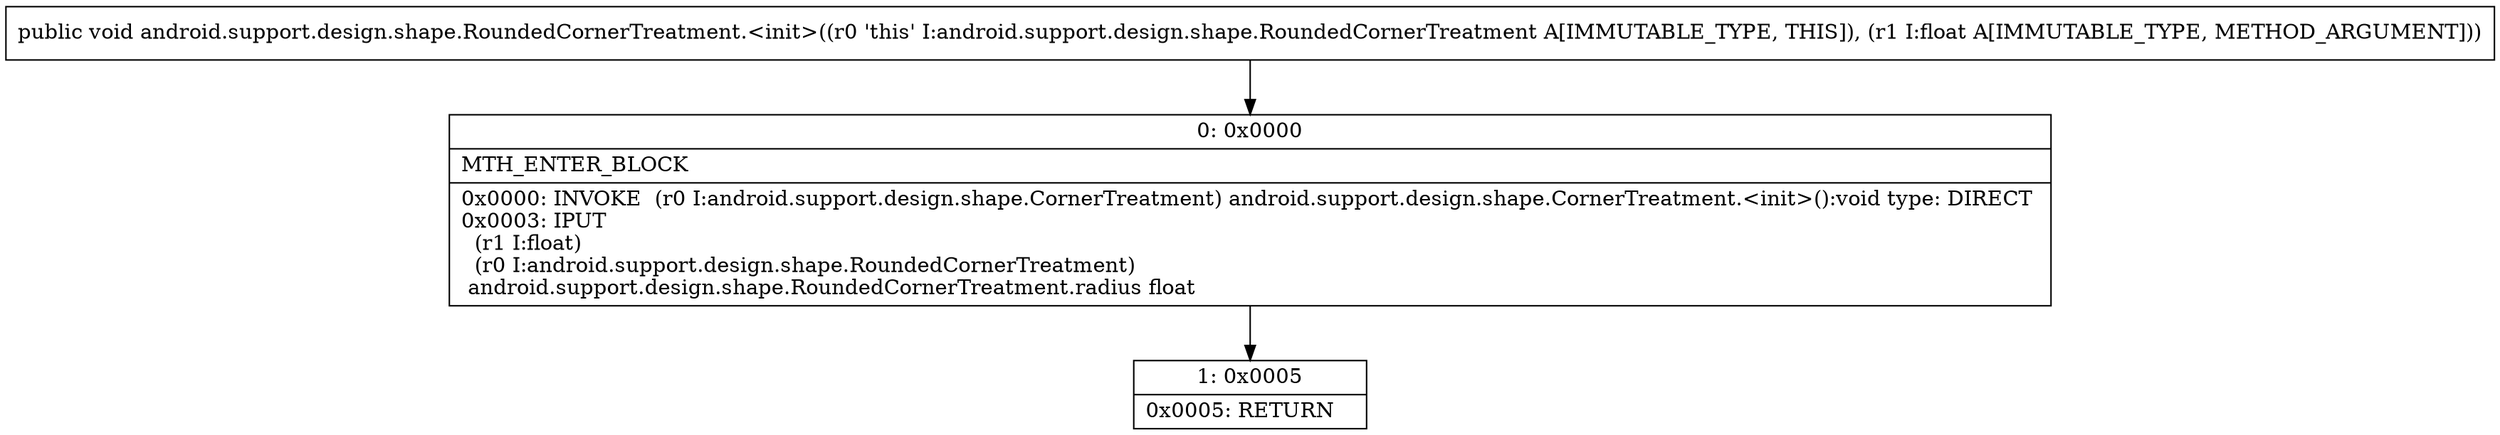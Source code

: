 digraph "CFG forandroid.support.design.shape.RoundedCornerTreatment.\<init\>(F)V" {
Node_0 [shape=record,label="{0\:\ 0x0000|MTH_ENTER_BLOCK\l|0x0000: INVOKE  (r0 I:android.support.design.shape.CornerTreatment) android.support.design.shape.CornerTreatment.\<init\>():void type: DIRECT \l0x0003: IPUT  \l  (r1 I:float)\l  (r0 I:android.support.design.shape.RoundedCornerTreatment)\l android.support.design.shape.RoundedCornerTreatment.radius float \l}"];
Node_1 [shape=record,label="{1\:\ 0x0005|0x0005: RETURN   \l}"];
MethodNode[shape=record,label="{public void android.support.design.shape.RoundedCornerTreatment.\<init\>((r0 'this' I:android.support.design.shape.RoundedCornerTreatment A[IMMUTABLE_TYPE, THIS]), (r1 I:float A[IMMUTABLE_TYPE, METHOD_ARGUMENT])) }"];
MethodNode -> Node_0;
Node_0 -> Node_1;
}

